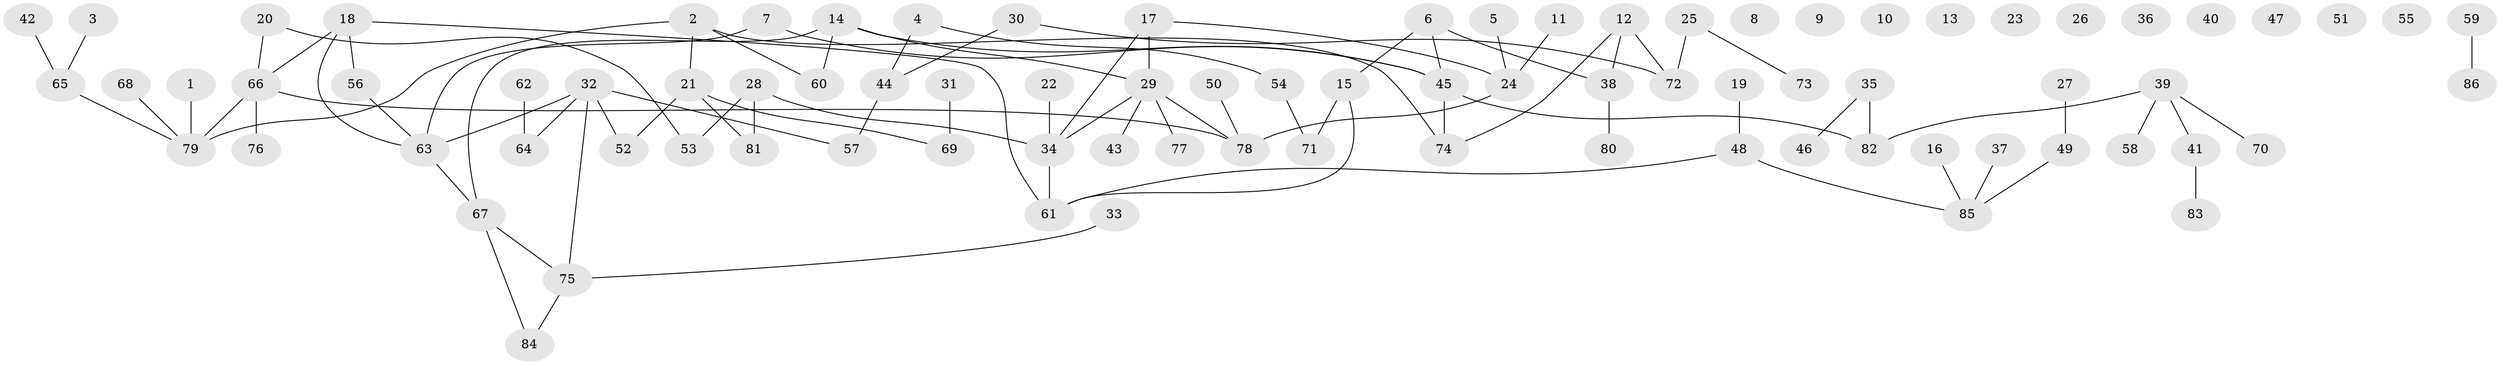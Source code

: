 // Generated by graph-tools (version 1.1) at 2025/00/03/09/25 03:00:51]
// undirected, 86 vertices, 90 edges
graph export_dot {
graph [start="1"]
  node [color=gray90,style=filled];
  1;
  2;
  3;
  4;
  5;
  6;
  7;
  8;
  9;
  10;
  11;
  12;
  13;
  14;
  15;
  16;
  17;
  18;
  19;
  20;
  21;
  22;
  23;
  24;
  25;
  26;
  27;
  28;
  29;
  30;
  31;
  32;
  33;
  34;
  35;
  36;
  37;
  38;
  39;
  40;
  41;
  42;
  43;
  44;
  45;
  46;
  47;
  48;
  49;
  50;
  51;
  52;
  53;
  54;
  55;
  56;
  57;
  58;
  59;
  60;
  61;
  62;
  63;
  64;
  65;
  66;
  67;
  68;
  69;
  70;
  71;
  72;
  73;
  74;
  75;
  76;
  77;
  78;
  79;
  80;
  81;
  82;
  83;
  84;
  85;
  86;
  1 -- 79;
  2 -- 21;
  2 -- 60;
  2 -- 74;
  2 -- 79;
  3 -- 65;
  4 -- 44;
  4 -- 54;
  5 -- 24;
  6 -- 15;
  6 -- 38;
  6 -- 45;
  7 -- 45;
  7 -- 63;
  11 -- 24;
  12 -- 38;
  12 -- 72;
  12 -- 74;
  14 -- 29;
  14 -- 45;
  14 -- 60;
  14 -- 67;
  15 -- 61;
  15 -- 71;
  16 -- 85;
  17 -- 24;
  17 -- 29;
  17 -- 34;
  18 -- 56;
  18 -- 61;
  18 -- 63;
  18 -- 66;
  19 -- 48;
  20 -- 53;
  20 -- 66;
  21 -- 52;
  21 -- 69;
  21 -- 81;
  22 -- 34;
  24 -- 78;
  25 -- 72;
  25 -- 73;
  27 -- 49;
  28 -- 34;
  28 -- 53;
  28 -- 81;
  29 -- 34;
  29 -- 43;
  29 -- 77;
  29 -- 78;
  30 -- 44;
  30 -- 72;
  31 -- 69;
  32 -- 52;
  32 -- 57;
  32 -- 63;
  32 -- 64;
  32 -- 75;
  33 -- 75;
  34 -- 61;
  35 -- 46;
  35 -- 82;
  37 -- 85;
  38 -- 80;
  39 -- 41;
  39 -- 58;
  39 -- 70;
  39 -- 82;
  41 -- 83;
  42 -- 65;
  44 -- 57;
  45 -- 74;
  45 -- 82;
  48 -- 61;
  48 -- 85;
  49 -- 85;
  50 -- 78;
  54 -- 71;
  56 -- 63;
  59 -- 86;
  62 -- 64;
  63 -- 67;
  65 -- 79;
  66 -- 76;
  66 -- 78;
  66 -- 79;
  67 -- 75;
  67 -- 84;
  68 -- 79;
  75 -- 84;
}
